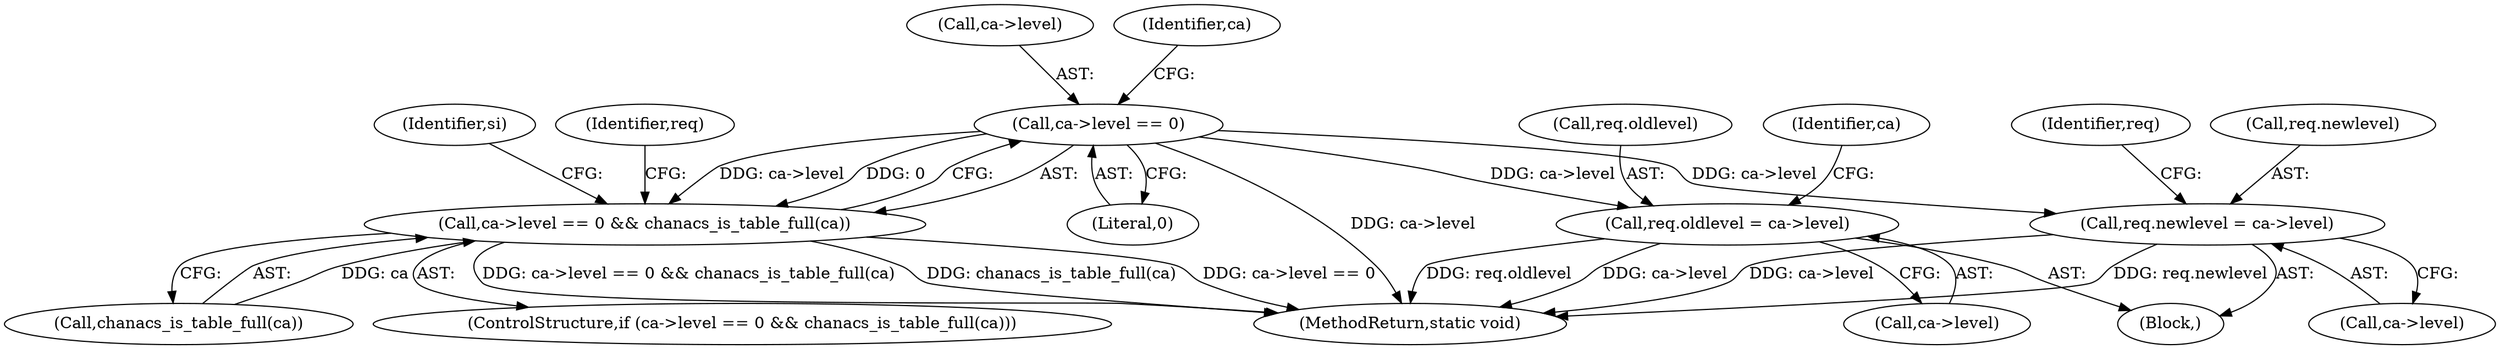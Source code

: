 digraph "0_atheme_c597156adc60a45b5f827793cd420945f47bc03b_1@pointer" {
"1000941" [label="(Call,ca->level == 0)"];
"1000940" [label="(Call,ca->level == 0 && chanacs_is_table_full(ca))"];
"1000965" [label="(Call,req.oldlevel = ca->level)"];
"1000997" [label="(Call,req.newlevel = ca->level)"];
"1000946" [label="(Call,chanacs_is_table_full(ca))"];
"1000975" [label="(Identifier,ca)"];
"1000940" [label="(Call,ca->level == 0 && chanacs_is_table_full(ca))"];
"1000966" [label="(Call,req.oldlevel)"];
"1001054" [label="(MethodReturn,static void)"];
"1000945" [label="(Literal,0)"];
"1000950" [label="(Identifier,si)"];
"1001006" [label="(Identifier,req)"];
"1000997" [label="(Call,req.newlevel = ca->level)"];
"1000942" [label="(Call,ca->level)"];
"1000939" [label="(ControlStructure,if (ca->level == 0 && chanacs_is_table_full(ca)))"];
"1000969" [label="(Call,ca->level)"];
"1000916" [label="(Block,)"];
"1000941" [label="(Call,ca->level == 0)"];
"1001001" [label="(Call,ca->level)"];
"1000998" [label="(Call,req.newlevel)"];
"1000947" [label="(Identifier,ca)"];
"1000965" [label="(Call,req.oldlevel = ca->level)"];
"1000962" [label="(Identifier,req)"];
"1000941" -> "1000940"  [label="AST: "];
"1000941" -> "1000945"  [label="CFG: "];
"1000942" -> "1000941"  [label="AST: "];
"1000945" -> "1000941"  [label="AST: "];
"1000947" -> "1000941"  [label="CFG: "];
"1000940" -> "1000941"  [label="CFG: "];
"1000941" -> "1001054"  [label="DDG: ca->level"];
"1000941" -> "1000940"  [label="DDG: ca->level"];
"1000941" -> "1000940"  [label="DDG: 0"];
"1000941" -> "1000965"  [label="DDG: ca->level"];
"1000941" -> "1000997"  [label="DDG: ca->level"];
"1000940" -> "1000939"  [label="AST: "];
"1000940" -> "1000946"  [label="CFG: "];
"1000946" -> "1000940"  [label="AST: "];
"1000950" -> "1000940"  [label="CFG: "];
"1000962" -> "1000940"  [label="CFG: "];
"1000940" -> "1001054"  [label="DDG: chanacs_is_table_full(ca)"];
"1000940" -> "1001054"  [label="DDG: ca->level == 0"];
"1000940" -> "1001054"  [label="DDG: ca->level == 0 && chanacs_is_table_full(ca)"];
"1000946" -> "1000940"  [label="DDG: ca"];
"1000965" -> "1000916"  [label="AST: "];
"1000965" -> "1000969"  [label="CFG: "];
"1000966" -> "1000965"  [label="AST: "];
"1000969" -> "1000965"  [label="AST: "];
"1000975" -> "1000965"  [label="CFG: "];
"1000965" -> "1001054"  [label="DDG: ca->level"];
"1000965" -> "1001054"  [label="DDG: req.oldlevel"];
"1000997" -> "1000916"  [label="AST: "];
"1000997" -> "1001001"  [label="CFG: "];
"1000998" -> "1000997"  [label="AST: "];
"1001001" -> "1000997"  [label="AST: "];
"1001006" -> "1000997"  [label="CFG: "];
"1000997" -> "1001054"  [label="DDG: req.newlevel"];
"1000997" -> "1001054"  [label="DDG: ca->level"];
}
